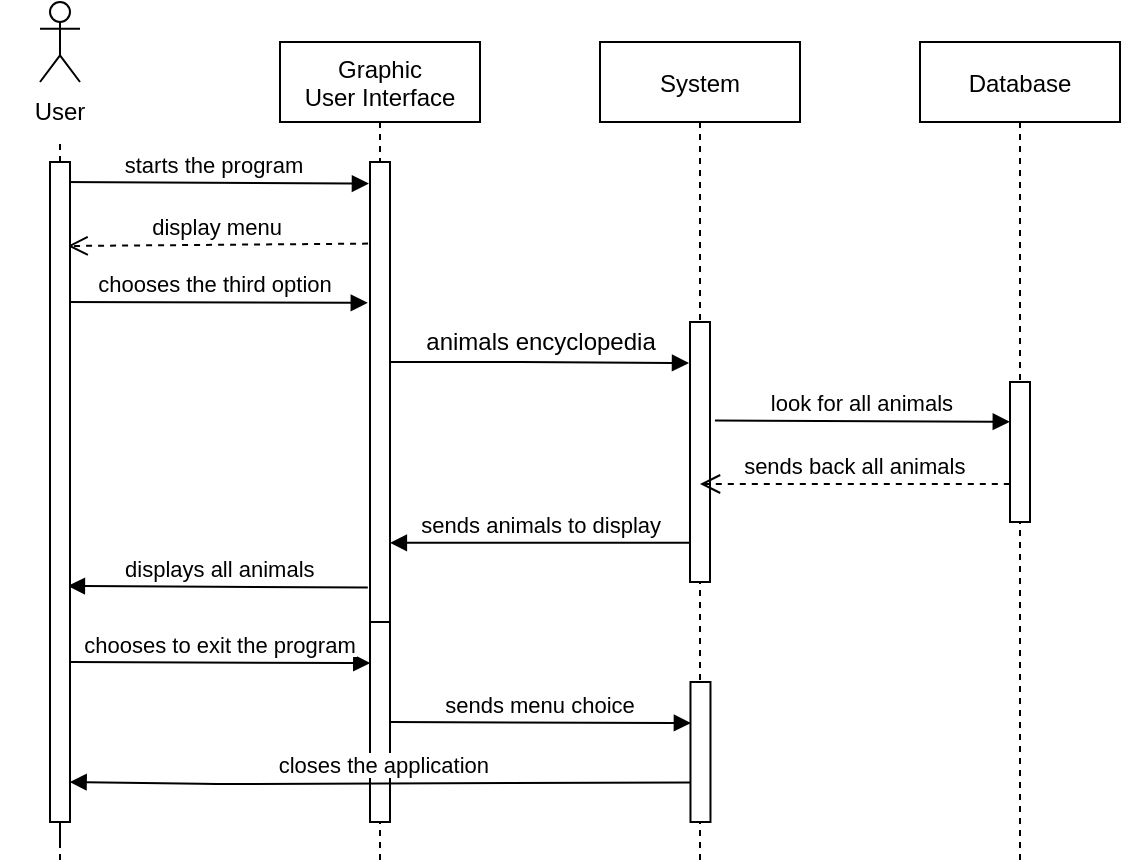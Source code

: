 <mxfile version="21.0.2" type="device"><diagram name="Page-1" id="2YBvvXClWsGukQMizWep"><mxGraphModel dx="862" dy="424" grid="1" gridSize="10" guides="1" tooltips="1" connect="1" arrows="1" fold="1" page="1" pageScale="1" pageWidth="850" pageHeight="1100" math="0" shadow="0"><root><mxCell id="0"/><mxCell id="1" parent="0"/><mxCell id="4oh3cWnmoVpH7SmyRqBw-2" value="Graphic&#10;User Interface" style="shape=umlLifeline;perimeter=lifelinePerimeter;container=1;collapsible=0;recursiveResize=0;rounded=0;shadow=0;strokeWidth=1;" vertex="1" parent="1"><mxGeometry x="150" y="90" width="100" height="410" as="geometry"/></mxCell><mxCell id="4oh3cWnmoVpH7SmyRqBw-54" value="" style="rounded=0;whiteSpace=wrap;html=1;" vertex="1" parent="4oh3cWnmoVpH7SmyRqBw-2"><mxGeometry x="45" y="60" width="10" height="230" as="geometry"/></mxCell><mxCell id="4oh3cWnmoVpH7SmyRqBw-48" value="" style="rounded=0;whiteSpace=wrap;html=1;" vertex="1" parent="4oh3cWnmoVpH7SmyRqBw-2"><mxGeometry x="45" y="290" width="10" height="100" as="geometry"/></mxCell><mxCell id="4oh3cWnmoVpH7SmyRqBw-4" value="System" style="shape=umlLifeline;perimeter=lifelinePerimeter;container=1;collapsible=0;recursiveResize=0;rounded=0;shadow=0;strokeWidth=1;" vertex="1" parent="1"><mxGeometry x="310" y="90" width="100" height="410" as="geometry"/></mxCell><mxCell id="4oh3cWnmoVpH7SmyRqBw-49" value="" style="rounded=0;whiteSpace=wrap;html=1;" vertex="1" parent="4oh3cWnmoVpH7SmyRqBw-4"><mxGeometry x="45" y="140" width="10" height="130" as="geometry"/></mxCell><mxCell id="4oh3cWnmoVpH7SmyRqBw-53" value="" style="rounded=0;whiteSpace=wrap;html=1;" vertex="1" parent="4oh3cWnmoVpH7SmyRqBw-4"><mxGeometry x="45.24" y="320" width="10" height="70" as="geometry"/></mxCell><mxCell id="4oh3cWnmoVpH7SmyRqBw-7" value="Database" style="shape=umlLifeline;perimeter=lifelinePerimeter;container=1;collapsible=0;recursiveResize=0;rounded=0;shadow=0;strokeWidth=1;" vertex="1" parent="1"><mxGeometry x="470" y="90" width="100" height="410" as="geometry"/></mxCell><mxCell id="4oh3cWnmoVpH7SmyRqBw-51" value="" style="rounded=0;whiteSpace=wrap;html=1;" vertex="1" parent="4oh3cWnmoVpH7SmyRqBw-7"><mxGeometry x="45" y="170" width="10" height="70" as="geometry"/></mxCell><mxCell id="4oh3cWnmoVpH7SmyRqBw-9" value="" style="shape=umlActor;verticalLabelPosition=bottom;verticalAlign=top;html=1;outlineConnect=0;" vertex="1" parent="1"><mxGeometry x="30" y="70" width="20" height="40" as="geometry"/></mxCell><mxCell id="4oh3cWnmoVpH7SmyRqBw-10" value="" style="endArrow=none;dashed=1;html=1;rounded=0;startArrow=none;" edge="1" parent="1" target="4oh3cWnmoVpH7SmyRqBw-9" source="4oh3cWnmoVpH7SmyRqBw-36"><mxGeometry width="50" height="50" relative="1" as="geometry"><mxPoint x="40" y="620" as="sourcePoint"/><mxPoint x="40" y="150" as="targetPoint"/></mxGeometry></mxCell><mxCell id="4oh3cWnmoVpH7SmyRqBw-12" value="starts the program" style="verticalAlign=bottom;endArrow=block;shadow=0;strokeWidth=1;entryX=-0.053;entryY=0.027;entryDx=0;entryDy=0;entryPerimeter=0;" edge="1" parent="1"><mxGeometry relative="1" as="geometry"><mxPoint x="40" y="160" as="sourcePoint"/><mxPoint x="194.47" y="160.8" as="targetPoint"/></mxGeometry></mxCell><mxCell id="4oh3cWnmoVpH7SmyRqBw-16" value="chooses the third option" style="verticalAlign=bottom;endArrow=block;shadow=0;strokeWidth=1;entryX=-0.11;entryY=0.176;entryDx=0;entryDy=0;entryPerimeter=0;" edge="1" parent="1"><mxGeometry x="0.007" relative="1" as="geometry"><mxPoint x="40" y="220" as="sourcePoint"/><mxPoint x="193.9" y="220.4" as="targetPoint"/><mxPoint as="offset"/></mxGeometry></mxCell><mxCell id="4oh3cWnmoVpH7SmyRqBw-17" value="" style="verticalAlign=bottom;endArrow=block;shadow=0;strokeWidth=1;exitX=1;exitY=0.25;exitDx=0;exitDy=0;entryX=-0.05;entryY=0.158;entryDx=0;entryDy=0;entryPerimeter=0;" edge="1" parent="1" target="4oh3cWnmoVpH7SmyRqBw-49"><mxGeometry relative="1" as="geometry"><mxPoint x="205" y="250" as="sourcePoint"/><mxPoint x="350" y="250" as="targetPoint"/><Array as="points"><mxPoint x="280" y="250"/></Array></mxGeometry></mxCell><mxCell id="4oh3cWnmoVpH7SmyRqBw-20" value="animals encyclopedia" style="text;html=1;align=center;verticalAlign=middle;resizable=0;points=[];autosize=1;strokeColor=none;fillColor=none;" vertex="1" parent="1"><mxGeometry x="210" y="225" width="140" height="30" as="geometry"/></mxCell><mxCell id="4oh3cWnmoVpH7SmyRqBw-24" value="displays all animals" style="verticalAlign=bottom;endArrow=block;shadow=0;strokeWidth=1;entryX=0.895;entryY=0.424;entryDx=0;entryDy=0;entryPerimeter=0;exitX=-0.11;exitY=0.532;exitDx=0;exitDy=0;exitPerimeter=0;" edge="1" parent="1"><mxGeometry x="-0.013" relative="1" as="geometry"><mxPoint x="193.9" y="362.8" as="sourcePoint"/><mxPoint x="43.95" y="362" as="targetPoint"/><mxPoint as="offset"/></mxGeometry></mxCell><mxCell id="4oh3cWnmoVpH7SmyRqBw-21" value="sends back all animals" style="verticalAlign=bottom;endArrow=open;dashed=1;endSize=8;shadow=0;strokeWidth=1;exitX=-0.01;exitY=0.729;exitDx=0;exitDy=0;exitPerimeter=0;" edge="1" parent="1" source="4oh3cWnmoVpH7SmyRqBw-51"><mxGeometry relative="1" as="geometry"><mxPoint x="360" y="311" as="targetPoint"/><mxPoint x="510" y="311" as="sourcePoint"/></mxGeometry></mxCell><mxCell id="4oh3cWnmoVpH7SmyRqBw-27" value="look for all animals" style="verticalAlign=bottom;endArrow=block;shadow=0;strokeWidth=1;exitX=1.248;exitY=0.379;exitDx=0;exitDy=0;exitPerimeter=0;entryX=-0.01;entryY=0.284;entryDx=0;entryDy=0;entryPerimeter=0;" edge="1" parent="1" source="4oh3cWnmoVpH7SmyRqBw-49" target="4oh3cWnmoVpH7SmyRqBw-51"><mxGeometry relative="1" as="geometry"><mxPoint x="390" y="280" as="sourcePoint"/><mxPoint x="500" y="280" as="targetPoint"/></mxGeometry></mxCell><mxCell id="4oh3cWnmoVpH7SmyRqBw-28" value="sends animals to display" style="verticalAlign=bottom;endArrow=block;shadow=0;strokeWidth=1;entryX=0.994;entryY=0.476;entryDx=0;entryDy=0;entryPerimeter=0;exitX=-0.041;exitY=0.849;exitDx=0;exitDy=0;exitPerimeter=0;" edge="1" parent="1" source="4oh3cWnmoVpH7SmyRqBw-49"><mxGeometry x="-0.013" relative="1" as="geometry"><mxPoint x="350" y="340" as="sourcePoint"/><mxPoint x="204.94" y="340.4" as="targetPoint"/><mxPoint as="offset"/></mxGeometry></mxCell><mxCell id="4oh3cWnmoVpH7SmyRqBw-15" value="display menu" style="verticalAlign=bottom;endArrow=open;dashed=1;endSize=8;shadow=0;strokeWidth=1;entryX=0.88;entryY=0.084;entryDx=0;entryDy=0;entryPerimeter=0;exitX=-0.096;exitY=0.102;exitDx=0;exitDy=0;exitPerimeter=0;" edge="1" parent="1"><mxGeometry x="0.005" relative="1" as="geometry"><mxPoint x="43.8" y="192" as="targetPoint"/><mxPoint x="194.04" y="190.8" as="sourcePoint"/><mxPoint as="offset"/></mxGeometry></mxCell><mxCell id="4oh3cWnmoVpH7SmyRqBw-35" value="" style="endArrow=none;dashed=1;html=1;rounded=0;startArrow=none;entryX=0.5;entryY=1;entryDx=0;entryDy=0;" edge="1" parent="1" target="4oh3cWnmoVpH7SmyRqBw-36"><mxGeometry width="50" height="50" relative="1" as="geometry"><mxPoint x="40.0" y="150" as="sourcePoint"/><mxPoint x="40" y="120" as="targetPoint"/><Array as="points"/></mxGeometry></mxCell><mxCell id="4oh3cWnmoVpH7SmyRqBw-36" value="User" style="text;html=1;strokeColor=none;fillColor=none;align=center;verticalAlign=middle;whiteSpace=wrap;rounded=0;" vertex="1" parent="1"><mxGeometry x="10" y="110" width="60" height="30" as="geometry"/></mxCell><mxCell id="4oh3cWnmoVpH7SmyRqBw-38" value="chooses to exit the program" style="verticalAlign=bottom;endArrow=block;shadow=0;strokeWidth=1;entryX=0.013;entryY=0.205;entryDx=0;entryDy=0;entryPerimeter=0;" edge="1" parent="1" target="4oh3cWnmoVpH7SmyRqBw-48"><mxGeometry x="-0.001" relative="1" as="geometry"><mxPoint x="45.0" y="400.016" as="sourcePoint"/><mxPoint x="190" y="400" as="targetPoint"/><mxPoint as="offset"/></mxGeometry></mxCell><mxCell id="4oh3cWnmoVpH7SmyRqBw-39" value="sends menu choice" style="verticalAlign=bottom;endArrow=block;shadow=0;strokeWidth=1;entryX=0.02;entryY=0.293;entryDx=0;entryDy=0;entryPerimeter=0;exitX=1;exitY=0.5;exitDx=0;exitDy=0;" edge="1" parent="1" source="4oh3cWnmoVpH7SmyRqBw-48" target="4oh3cWnmoVpH7SmyRqBw-53"><mxGeometry relative="1" as="geometry"><mxPoint x="210" y="431" as="sourcePoint"/><mxPoint x="340.24" y="430" as="targetPoint"/><mxPoint as="offset"/></mxGeometry></mxCell><mxCell id="4oh3cWnmoVpH7SmyRqBw-46" value="" style="endArrow=none;dashed=1;html=1;rounded=0;startArrow=none;" edge="1" parent="1"><mxGeometry width="50" height="50" relative="1" as="geometry"><mxPoint x="40" y="490" as="sourcePoint"/><mxPoint x="40" y="500" as="targetPoint"/><Array as="points"><mxPoint x="40" y="400"/></Array></mxGeometry></mxCell><mxCell id="4oh3cWnmoVpH7SmyRqBw-41" value="closes the application" style="verticalAlign=bottom;endArrow=block;shadow=0;strokeWidth=1;exitX=0.02;exitY=0.717;exitDx=0;exitDy=0;exitPerimeter=0;entryX=0.981;entryY=0.62;entryDx=0;entryDy=0;entryPerimeter=0;" edge="1" parent="1" source="4oh3cWnmoVpH7SmyRqBw-53"><mxGeometry x="-0.013" relative="1" as="geometry"><mxPoint x="350.24" y="460" as="sourcePoint"/><mxPoint x="44.81" y="460" as="targetPoint"/><mxPoint as="offset"/><Array as="points"><mxPoint x="120.24" y="461"/></Array></mxGeometry></mxCell><mxCell id="4oh3cWnmoVpH7SmyRqBw-56" value="" style="rounded=0;whiteSpace=wrap;html=1;" vertex="1" parent="1"><mxGeometry x="35" y="150" width="10" height="330" as="geometry"/></mxCell></root></mxGraphModel></diagram></mxfile>